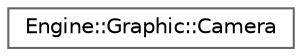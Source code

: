 digraph "Gráfico de jerarquía de clases"
{
 // LATEX_PDF_SIZE
  bgcolor="transparent";
  edge [fontname=Helvetica,fontsize=10,labelfontname=Helvetica,labelfontsize=10];
  node [fontname=Helvetica,fontsize=10,shape=box,height=0.2,width=0.4];
  rankdir="LR";
  Node0 [id="Node000000",label="Engine::Graphic::Camera",height=0.2,width=0.4,color="grey40", fillcolor="white", style="filled",URL="$class_engine_1_1_graphic_1_1_camera.html",tooltip=" "];
}
